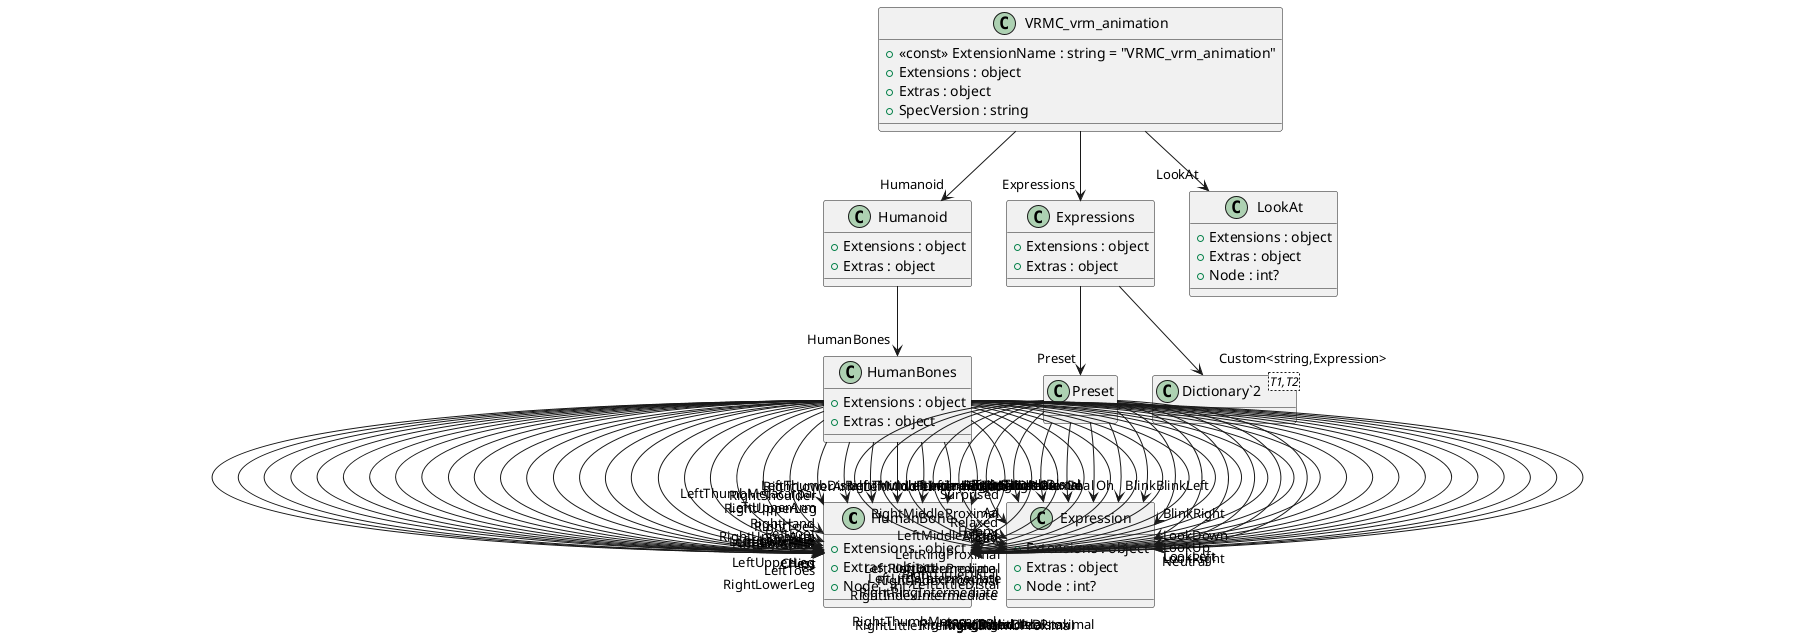 @startuml
class HumanBone {
    + Extensions : object
    + Extras : object
    + Node : int?
}
class HumanBones {
    + Extensions : object
    + Extras : object
}
class Humanoid {
    + Extensions : object
    + Extras : object
}
class Expression {
    + Extensions : object
    + Extras : object
    + Node : int?
}
class Preset {
}
class Expressions {
    + Extensions : object
    + Extras : object
}
class LookAt {
    + Extensions : object
    + Extras : object
    + Node : int?
}
class VRMC_vrm_animation {
    + <<const>> ExtensionName : string = "VRMC_vrm_animation"
    + Extensions : object
    + Extras : object
    + SpecVersion : string
}
class "Dictionary`2"<T1,T2> {
}
HumanBones --> "Hips" HumanBone
HumanBones --> "Spine" HumanBone
HumanBones --> "Chest" HumanBone
HumanBones --> "UpperChest" HumanBone
HumanBones --> "Neck" HumanBone
HumanBones --> "Head" HumanBone
HumanBones --> "Jaw" HumanBone
HumanBones --> "LeftUpperLeg" HumanBone
HumanBones --> "LeftLowerLeg" HumanBone
HumanBones --> "LeftFoot" HumanBone
HumanBones --> "LeftToes" HumanBone
HumanBones --> "RightUpperLeg" HumanBone
HumanBones --> "RightLowerLeg" HumanBone
HumanBones --> "RightFoot" HumanBone
HumanBones --> "RightToes" HumanBone
HumanBones --> "LeftShoulder" HumanBone
HumanBones --> "LeftUpperArm" HumanBone
HumanBones --> "LeftLowerArm" HumanBone
HumanBones --> "LeftHand" HumanBone
HumanBones --> "RightShoulder" HumanBone
HumanBones --> "RightUpperArm" HumanBone
HumanBones --> "RightLowerArm" HumanBone
HumanBones --> "RightHand" HumanBone
HumanBones --> "LeftThumbMetacarpal" HumanBone
HumanBones --> "LeftThumbProximal" HumanBone
HumanBones --> "LeftThumbDistal" HumanBone
HumanBones --> "LeftIndexProximal" HumanBone
HumanBones --> "LeftIndexIntermediate" HumanBone
HumanBones --> "LeftIndexDistal" HumanBone
HumanBones --> "LeftMiddleProximal" HumanBone
HumanBones --> "LeftMiddleIntermediate" HumanBone
HumanBones --> "LeftMiddleDistal" HumanBone
HumanBones --> "LeftRingProximal" HumanBone
HumanBones --> "LeftRingIntermediate" HumanBone
HumanBones --> "LeftRingDistal" HumanBone
HumanBones --> "LeftLittleProximal" HumanBone
HumanBones --> "LeftLittleIntermediate" HumanBone
HumanBones --> "LeftLittleDistal" HumanBone
HumanBones --> "RightThumbMetacarpal" HumanBone
HumanBones --> "RightThumbProximal" HumanBone
HumanBones --> "RightThumbDistal" HumanBone
HumanBones --> "RightIndexProximal" HumanBone
HumanBones --> "RightIndexIntermediate" HumanBone
HumanBones --> "RightIndexDistal" HumanBone
HumanBones --> "RightMiddleProximal" HumanBone
HumanBones --> "RightMiddleIntermediate" HumanBone
HumanBones --> "RightMiddleDistal" HumanBone
HumanBones --> "RightRingProximal" HumanBone
HumanBones --> "RightRingIntermediate" HumanBone
HumanBones --> "RightRingDistal" HumanBone
HumanBones --> "RightLittleProximal" HumanBone
HumanBones --> "RightLittleIntermediate" HumanBone
HumanBones --> "RightLittleDistal" HumanBone
Humanoid --> "HumanBones" HumanBones
Preset --> "Happy" Expression
Preset --> "Angry" Expression
Preset --> "Sad" Expression
Preset --> "Relaxed" Expression
Preset --> "Surprised" Expression
Preset --> "Aa" Expression
Preset --> "Ih" Expression
Preset --> "Ou" Expression
Preset --> "Ee" Expression
Preset --> "Oh" Expression
Preset --> "Blink" Expression
Preset --> "BlinkLeft" Expression
Preset --> "BlinkRight" Expression
Preset --> "LookUp" Expression
Preset --> "LookDown" Expression
Preset --> "LookLeft" Expression
Preset --> "LookRight" Expression
Preset --> "Neutral" Expression
Expressions --> "Preset" Preset
Expressions --> "Custom<string,Expression>" "Dictionary`2"
VRMC_vrm_animation --> "Humanoid" Humanoid
VRMC_vrm_animation --> "Expressions" Expressions
VRMC_vrm_animation --> "LookAt" LookAt
@enduml
